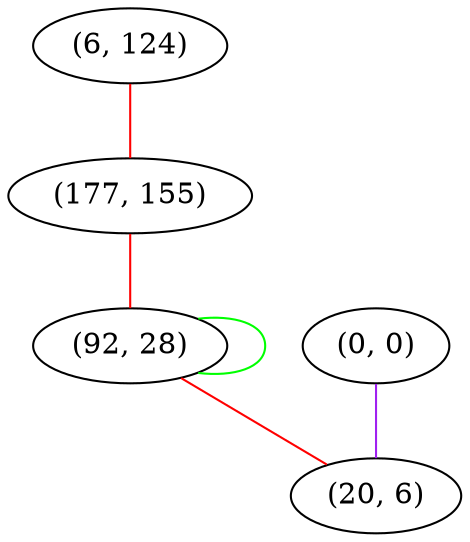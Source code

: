 graph "" {
"(6, 124)";
"(177, 155)";
"(92, 28)";
"(0, 0)";
"(20, 6)";
"(6, 124)" -- "(177, 155)"  [color=red, key=0, weight=1];
"(177, 155)" -- "(92, 28)"  [color=red, key=0, weight=1];
"(92, 28)" -- "(92, 28)"  [color=green, key=0, weight=2];
"(92, 28)" -- "(20, 6)"  [color=red, key=0, weight=1];
"(0, 0)" -- "(20, 6)"  [color=purple, key=0, weight=4];
}
